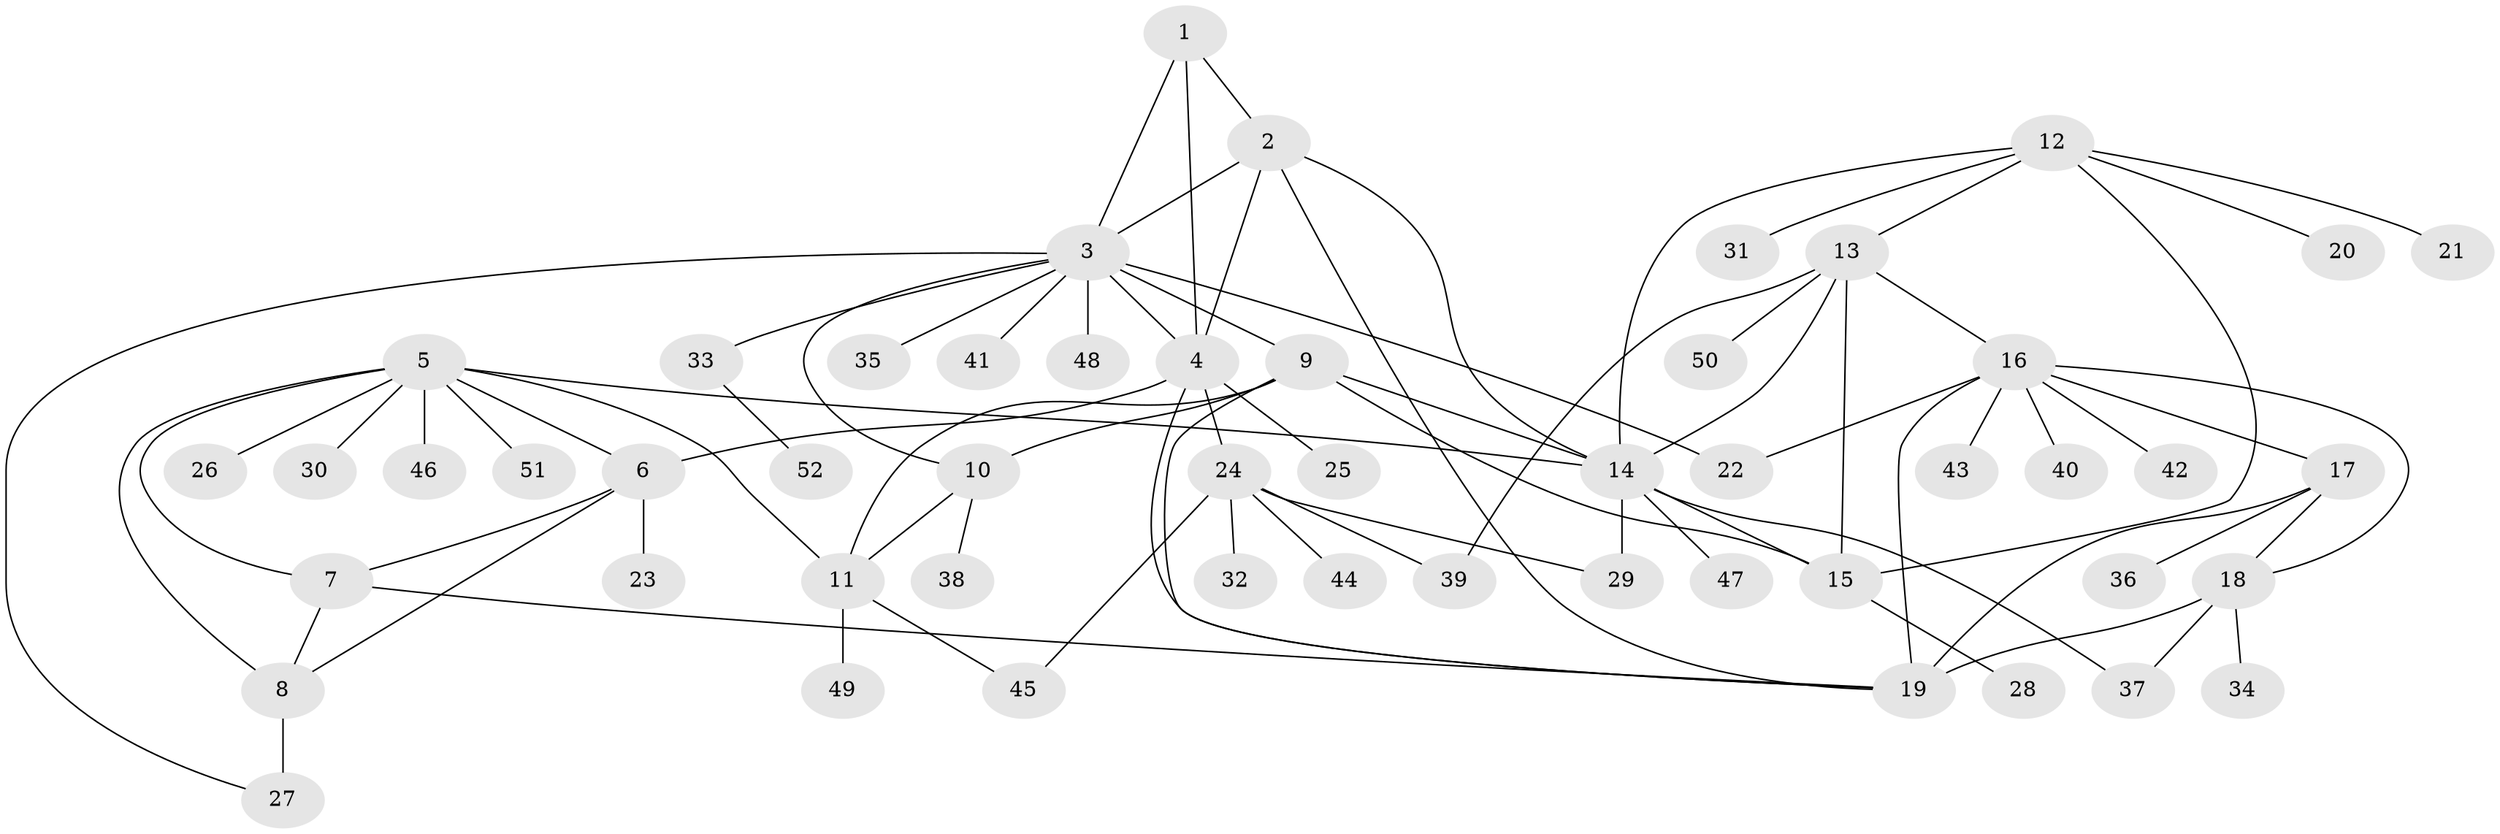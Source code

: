 // original degree distribution, {4: 0.023255813953488372, 6: 0.06976744186046512, 12: 0.011627906976744186, 8: 0.011627906976744186, 10: 0.023255813953488372, 5: 0.023255813953488372, 7: 0.05813953488372093, 9: 0.023255813953488372, 1: 0.5581395348837209, 2: 0.18604651162790697, 3: 0.011627906976744186}
// Generated by graph-tools (version 1.1) at 2025/52/03/04/25 22:52:11]
// undirected, 52 vertices, 79 edges
graph export_dot {
  node [color=gray90,style=filled];
  1;
  2;
  3;
  4;
  5;
  6;
  7;
  8;
  9;
  10;
  11;
  12;
  13;
  14;
  15;
  16;
  17;
  18;
  19;
  20;
  21;
  22;
  23;
  24;
  25;
  26;
  27;
  28;
  29;
  30;
  31;
  32;
  33;
  34;
  35;
  36;
  37;
  38;
  39;
  40;
  41;
  42;
  43;
  44;
  45;
  46;
  47;
  48;
  49;
  50;
  51;
  52;
  1 -- 2 [weight=1.0];
  1 -- 3 [weight=1.0];
  1 -- 4 [weight=1.0];
  2 -- 3 [weight=1.0];
  2 -- 4 [weight=1.0];
  2 -- 14 [weight=1.0];
  2 -- 19 [weight=1.0];
  3 -- 4 [weight=1.0];
  3 -- 9 [weight=1.0];
  3 -- 10 [weight=1.0];
  3 -- 22 [weight=1.0];
  3 -- 27 [weight=1.0];
  3 -- 33 [weight=1.0];
  3 -- 35 [weight=1.0];
  3 -- 41 [weight=1.0];
  3 -- 48 [weight=1.0];
  4 -- 6 [weight=1.0];
  4 -- 19 [weight=1.0];
  4 -- 24 [weight=1.0];
  4 -- 25 [weight=1.0];
  5 -- 6 [weight=1.0];
  5 -- 7 [weight=1.0];
  5 -- 8 [weight=1.0];
  5 -- 11 [weight=1.0];
  5 -- 14 [weight=1.0];
  5 -- 26 [weight=1.0];
  5 -- 30 [weight=1.0];
  5 -- 46 [weight=1.0];
  5 -- 51 [weight=1.0];
  6 -- 7 [weight=1.0];
  6 -- 8 [weight=1.0];
  6 -- 23 [weight=1.0];
  7 -- 8 [weight=1.0];
  7 -- 19 [weight=1.0];
  8 -- 27 [weight=3.0];
  9 -- 10 [weight=2.0];
  9 -- 11 [weight=2.0];
  9 -- 14 [weight=1.0];
  9 -- 15 [weight=1.0];
  9 -- 19 [weight=1.0];
  10 -- 11 [weight=1.0];
  10 -- 38 [weight=1.0];
  11 -- 45 [weight=1.0];
  11 -- 49 [weight=1.0];
  12 -- 13 [weight=1.0];
  12 -- 14 [weight=1.0];
  12 -- 15 [weight=1.0];
  12 -- 20 [weight=1.0];
  12 -- 21 [weight=1.0];
  12 -- 31 [weight=1.0];
  13 -- 14 [weight=1.0];
  13 -- 15 [weight=1.0];
  13 -- 16 [weight=1.0];
  13 -- 39 [weight=1.0];
  13 -- 50 [weight=1.0];
  14 -- 15 [weight=1.0];
  14 -- 29 [weight=1.0];
  14 -- 37 [weight=1.0];
  14 -- 47 [weight=1.0];
  15 -- 28 [weight=1.0];
  16 -- 17 [weight=1.0];
  16 -- 18 [weight=1.0];
  16 -- 19 [weight=1.0];
  16 -- 22 [weight=1.0];
  16 -- 40 [weight=1.0];
  16 -- 42 [weight=1.0];
  16 -- 43 [weight=1.0];
  17 -- 18 [weight=1.0];
  17 -- 19 [weight=1.0];
  17 -- 36 [weight=1.0];
  18 -- 19 [weight=4.0];
  18 -- 34 [weight=1.0];
  18 -- 37 [weight=1.0];
  24 -- 29 [weight=1.0];
  24 -- 32 [weight=1.0];
  24 -- 39 [weight=1.0];
  24 -- 44 [weight=1.0];
  24 -- 45 [weight=1.0];
  33 -- 52 [weight=1.0];
}
